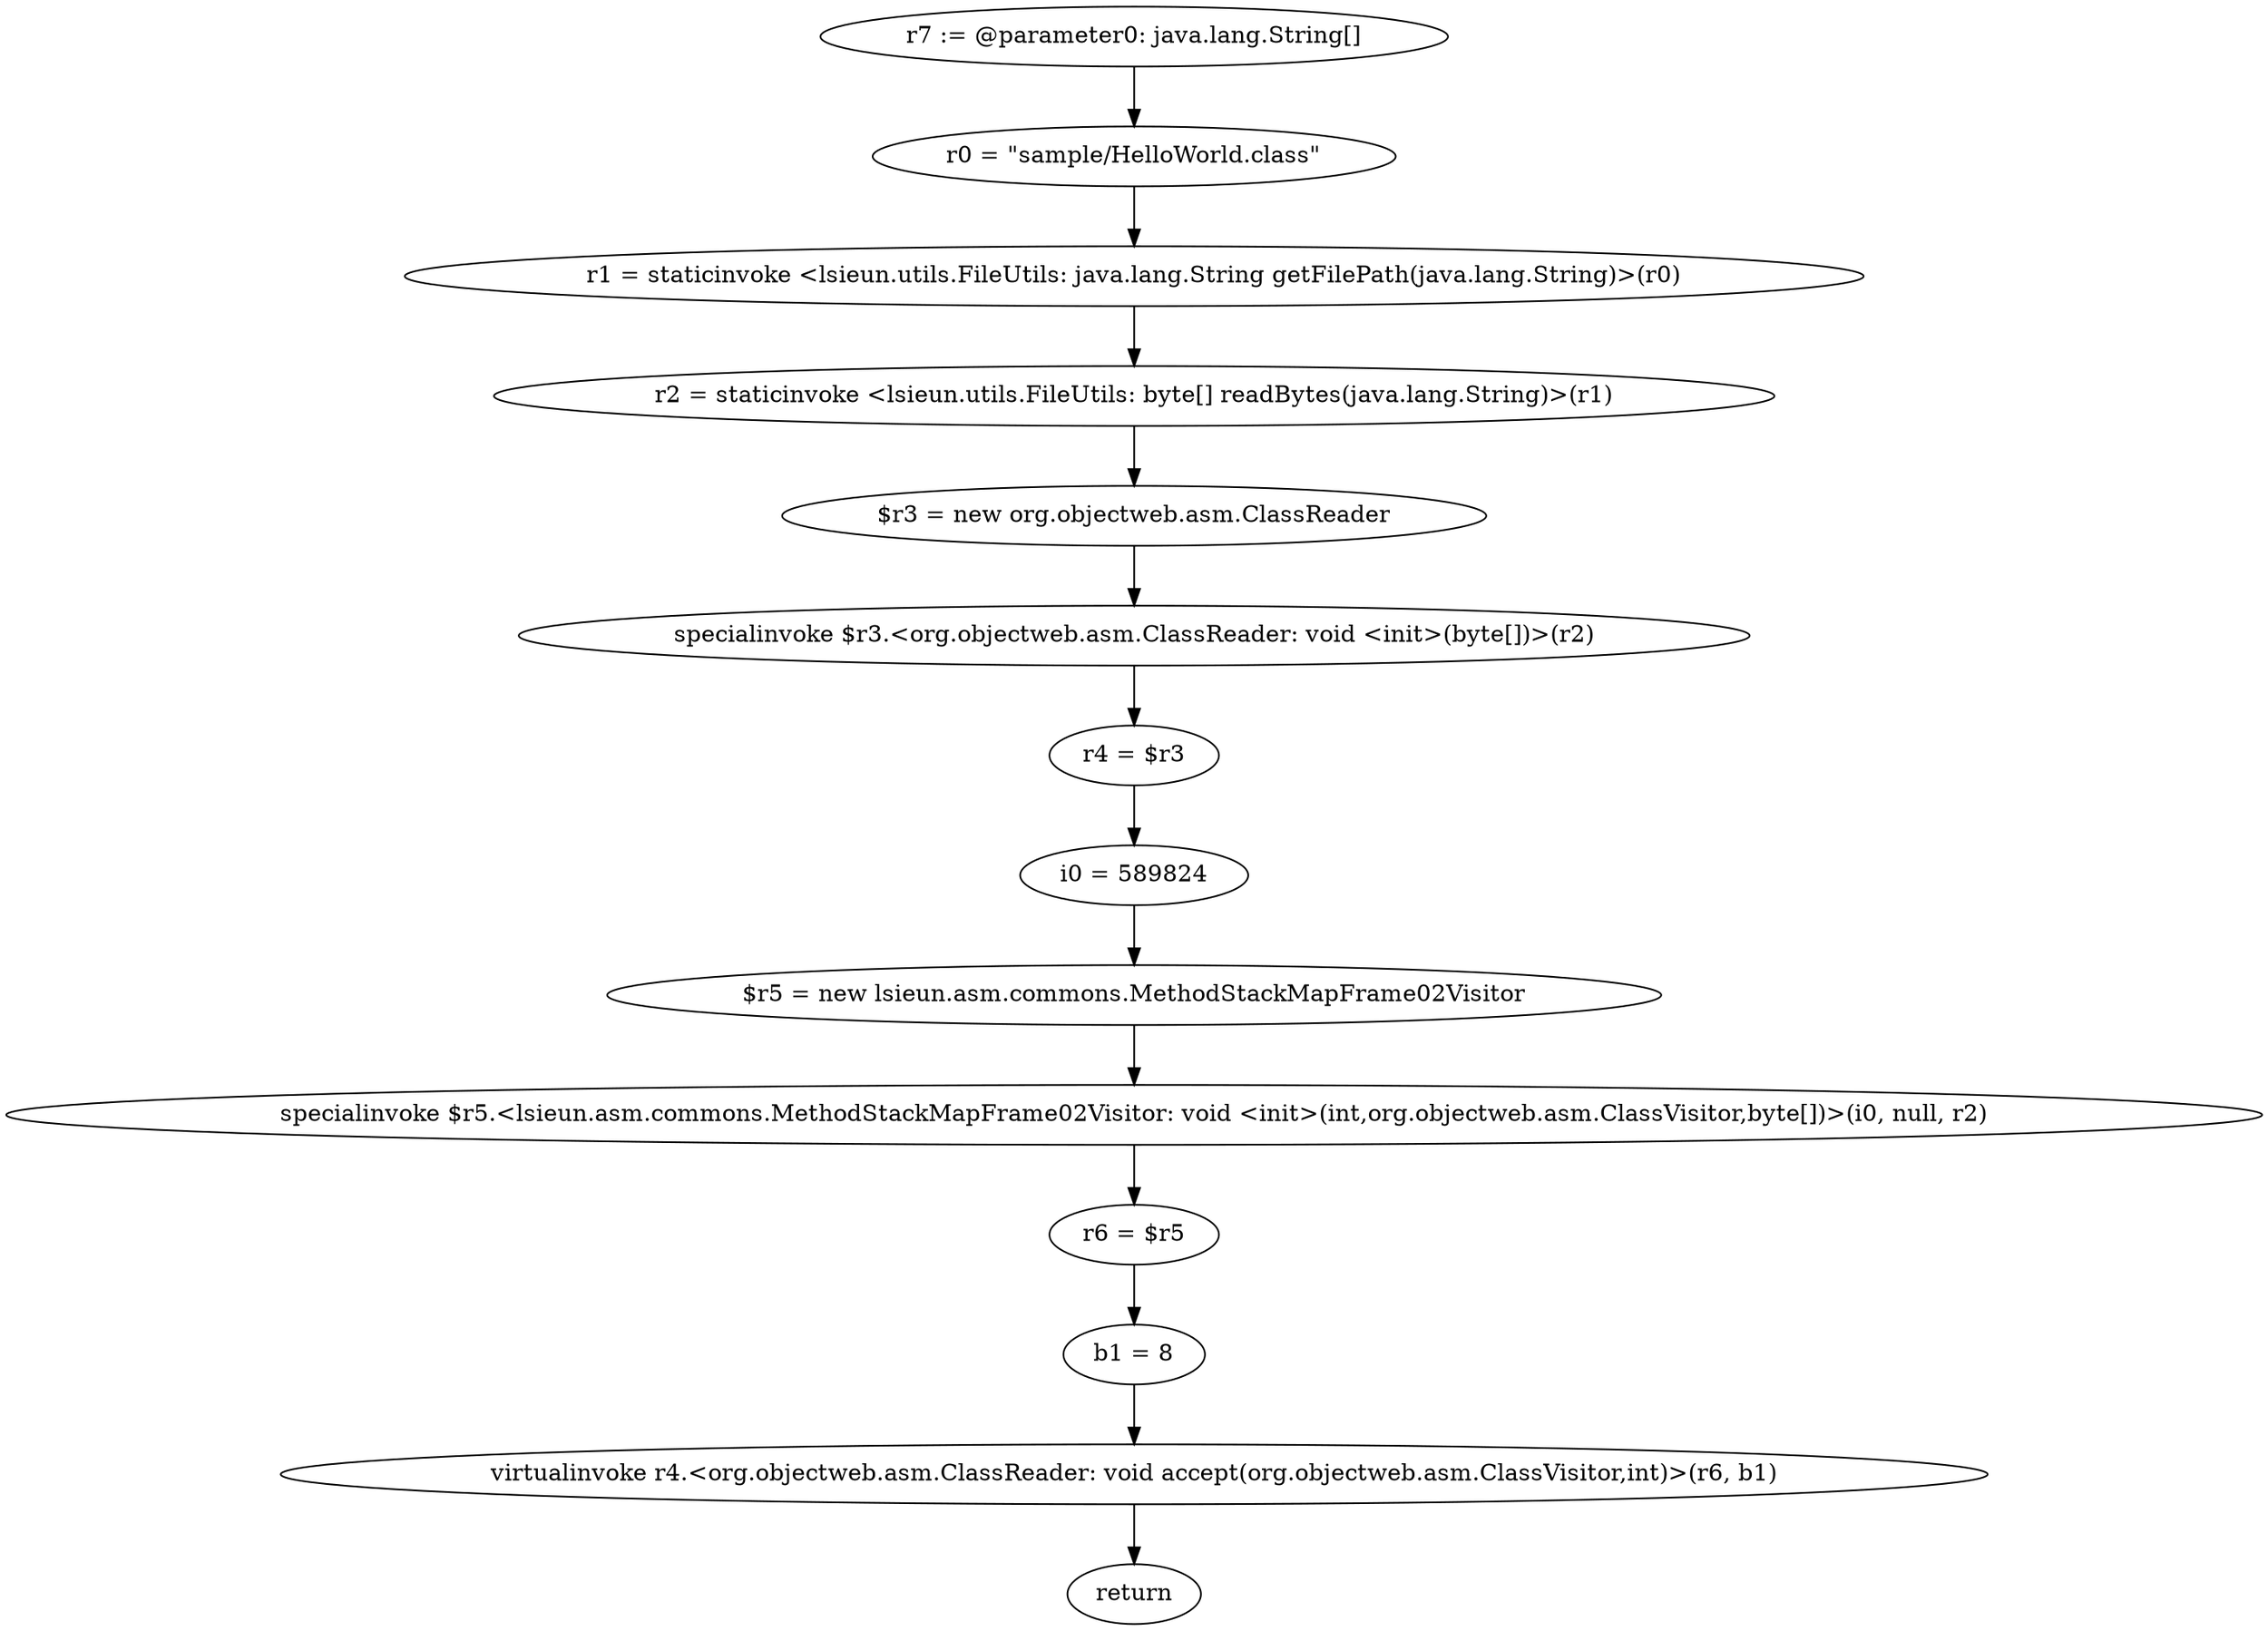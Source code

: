 digraph "unitGraph" {
    "r7 := @parameter0: java.lang.String[]"
    "r0 = \"sample/HelloWorld.class\""
    "r1 = staticinvoke <lsieun.utils.FileUtils: java.lang.String getFilePath(java.lang.String)>(r0)"
    "r2 = staticinvoke <lsieun.utils.FileUtils: byte[] readBytes(java.lang.String)>(r1)"
    "$r3 = new org.objectweb.asm.ClassReader"
    "specialinvoke $r3.<org.objectweb.asm.ClassReader: void <init>(byte[])>(r2)"
    "r4 = $r3"
    "i0 = 589824"
    "$r5 = new lsieun.asm.commons.MethodStackMapFrame02Visitor"
    "specialinvoke $r5.<lsieun.asm.commons.MethodStackMapFrame02Visitor: void <init>(int,org.objectweb.asm.ClassVisitor,byte[])>(i0, null, r2)"
    "r6 = $r5"
    "b1 = 8"
    "virtualinvoke r4.<org.objectweb.asm.ClassReader: void accept(org.objectweb.asm.ClassVisitor,int)>(r6, b1)"
    "return"
    "r7 := @parameter0: java.lang.String[]"->"r0 = \"sample/HelloWorld.class\"";
    "r0 = \"sample/HelloWorld.class\""->"r1 = staticinvoke <lsieun.utils.FileUtils: java.lang.String getFilePath(java.lang.String)>(r0)";
    "r1 = staticinvoke <lsieun.utils.FileUtils: java.lang.String getFilePath(java.lang.String)>(r0)"->"r2 = staticinvoke <lsieun.utils.FileUtils: byte[] readBytes(java.lang.String)>(r1)";
    "r2 = staticinvoke <lsieun.utils.FileUtils: byte[] readBytes(java.lang.String)>(r1)"->"$r3 = new org.objectweb.asm.ClassReader";
    "$r3 = new org.objectweb.asm.ClassReader"->"specialinvoke $r3.<org.objectweb.asm.ClassReader: void <init>(byte[])>(r2)";
    "specialinvoke $r3.<org.objectweb.asm.ClassReader: void <init>(byte[])>(r2)"->"r4 = $r3";
    "r4 = $r3"->"i0 = 589824";
    "i0 = 589824"->"$r5 = new lsieun.asm.commons.MethodStackMapFrame02Visitor";
    "$r5 = new lsieun.asm.commons.MethodStackMapFrame02Visitor"->"specialinvoke $r5.<lsieun.asm.commons.MethodStackMapFrame02Visitor: void <init>(int,org.objectweb.asm.ClassVisitor,byte[])>(i0, null, r2)";
    "specialinvoke $r5.<lsieun.asm.commons.MethodStackMapFrame02Visitor: void <init>(int,org.objectweb.asm.ClassVisitor,byte[])>(i0, null, r2)"->"r6 = $r5";
    "r6 = $r5"->"b1 = 8";
    "b1 = 8"->"virtualinvoke r4.<org.objectweb.asm.ClassReader: void accept(org.objectweb.asm.ClassVisitor,int)>(r6, b1)";
    "virtualinvoke r4.<org.objectweb.asm.ClassReader: void accept(org.objectweb.asm.ClassVisitor,int)>(r6, b1)"->"return";
}
